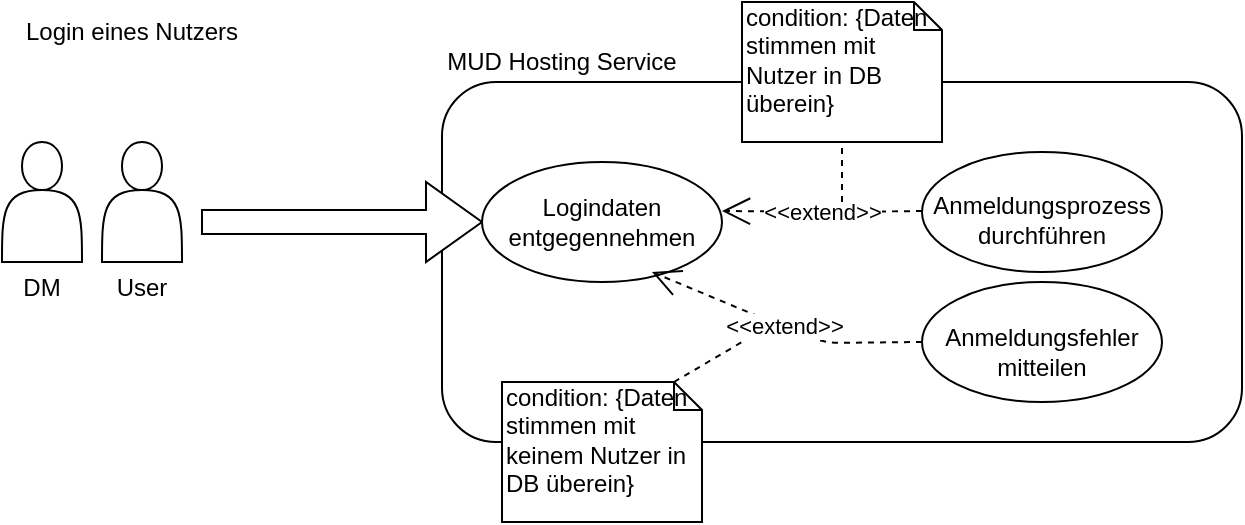 <mxfile version="12.9.5" type="device"><diagram name="Page-1" id="dd472eb7-4b8b-5cd9-a60b-b15522922e76"><mxGraphModel dx="782" dy="432" grid="1" gridSize="10" guides="1" tooltips="1" connect="1" arrows="1" fold="1" page="1" pageScale="1" pageWidth="1100" pageHeight="850" background="#ffffff" math="0" shadow="0"><root><mxCell id="0"/><mxCell id="1" parent="0"/><mxCell id="vd4xnHp-mZfhIF4lwEnJ-7" value="&lt;br&gt;&lt;br&gt;&lt;br&gt;&lt;br&gt;&lt;br&gt;&lt;br&gt;DM" style="shape=actor;whiteSpace=wrap;html=1;" parent="1" vertex="1"><mxGeometry x="90" y="200" width="40" height="60" as="geometry"/></mxCell><mxCell id="vd4xnHp-mZfhIF4lwEnJ-8" value="&lt;br&gt;&lt;br&gt;&lt;br&gt;&lt;br&gt;&lt;br&gt;&lt;br&gt;User" style="shape=actor;whiteSpace=wrap;html=1;" parent="1" vertex="1"><mxGeometry x="140" y="200" width="40" height="60" as="geometry"/></mxCell><mxCell id="SUzBqTEyGLBNT9fE7H9N-16" value="MUD Hosting Service" style="text;html=1;strokeColor=none;fillColor=none;align=center;verticalAlign=middle;whiteSpace=wrap;rounded=0;" vertex="1" parent="1"><mxGeometry x="290" y="150" width="160" height="20" as="geometry"/></mxCell><mxCell id="SUzBqTEyGLBNT9fE7H9N-17" value="" style="rounded=1;whiteSpace=wrap;html=1;" vertex="1" parent="1"><mxGeometry x="310" y="170" width="400" height="180" as="geometry"/></mxCell><mxCell id="SUzBqTEyGLBNT9fE7H9N-1" value="" style="shape=singleArrow;direction=west;whiteSpace=wrap;html=1;rotation=-180;" vertex="1" parent="1"><mxGeometry x="190" y="220" width="140" height="40" as="geometry"/></mxCell><mxCell id="SUzBqTEyGLBNT9fE7H9N-18" value="" style="ellipse;whiteSpace=wrap;html=1;" vertex="1" parent="1"><mxGeometry x="330" y="210" width="120" height="60" as="geometry"/></mxCell><mxCell id="SUzBqTEyGLBNT9fE7H9N-19" value="&lt;div&gt;Logindaten entgegennehmen&lt;/div&gt;" style="text;html=1;strokeColor=none;fillColor=none;align=center;verticalAlign=middle;whiteSpace=wrap;rounded=0;" vertex="1" parent="1"><mxGeometry x="340" y="215" width="100" height="50" as="geometry"/></mxCell><mxCell id="SUzBqTEyGLBNT9fE7H9N-20" value="Login eines Nutzers" style="text;html=1;strokeColor=none;fillColor=none;align=center;verticalAlign=middle;whiteSpace=wrap;rounded=0;" vertex="1" parent="1"><mxGeometry x="90" y="130" width="130" height="30" as="geometry"/></mxCell><mxCell id="SUzBqTEyGLBNT9fE7H9N-23" value="&amp;lt;&amp;lt;extend&amp;gt;&amp;gt;" style="endArrow=open;endSize=12;dashed=1;html=1;" edge="1" parent="1"><mxGeometry width="160" relative="1" as="geometry"><mxPoint x="550" y="234.5" as="sourcePoint"/><mxPoint x="450" y="234.5" as="targetPoint"/><Array as="points"><mxPoint x="510" y="235"/></Array></mxGeometry></mxCell><mxCell id="SUzBqTEyGLBNT9fE7H9N-27" value="condition: {Daten stimmen mit Nutzer in DB überein}" style="shape=note;whiteSpace=wrap;html=1;size=14;verticalAlign=top;align=left;spacingTop=-6;" vertex="1" parent="1"><mxGeometry x="460" y="130" width="100" height="70" as="geometry"/></mxCell><mxCell id="SUzBqTEyGLBNT9fE7H9N-29" value="" style="ellipse;whiteSpace=wrap;html=1;" vertex="1" parent="1"><mxGeometry x="550" y="205" width="120" height="60" as="geometry"/></mxCell><mxCell id="SUzBqTEyGLBNT9fE7H9N-28" value="Anmeldungsprozess durchführen" style="text;html=1;strokeColor=none;fillColor=none;align=center;verticalAlign=middle;whiteSpace=wrap;rounded=0;" vertex="1" parent="1"><mxGeometry x="560" y="214" width="100" height="50" as="geometry"/></mxCell><mxCell id="SUzBqTEyGLBNT9fE7H9N-30" value="" style="endArrow=none;dashed=1;html=1;entryX=0.5;entryY=1;entryDx=0;entryDy=0;entryPerimeter=0;" edge="1" parent="1" target="SUzBqTEyGLBNT9fE7H9N-27"><mxGeometry width="50" height="50" relative="1" as="geometry"><mxPoint x="510" y="230" as="sourcePoint"/><mxPoint x="510" y="240" as="targetPoint"/></mxGeometry></mxCell><mxCell id="SUzBqTEyGLBNT9fE7H9N-32" value="&amp;lt;&amp;lt;extend&amp;gt;&amp;gt;" style="endArrow=open;endSize=12;dashed=1;html=1;entryX=0.75;entryY=1;entryDx=0;entryDy=0;exitX=0;exitY=0.5;exitDx=0;exitDy=0;" edge="1" parent="1" source="SUzBqTEyGLBNT9fE7H9N-34" target="SUzBqTEyGLBNT9fE7H9N-19"><mxGeometry width="160" relative="1" as="geometry"><mxPoint x="540" y="300" as="sourcePoint"/><mxPoint x="440" y="300" as="targetPoint"/><Array as="points"><mxPoint x="500" y="300.5"/></Array></mxGeometry></mxCell><mxCell id="SUzBqTEyGLBNT9fE7H9N-34" value="" style="ellipse;whiteSpace=wrap;html=1;" vertex="1" parent="1"><mxGeometry x="550" y="270" width="120" height="60" as="geometry"/></mxCell><mxCell id="SUzBqTEyGLBNT9fE7H9N-33" value="Anmeldungsfehler mitteilen" style="text;html=1;strokeColor=none;fillColor=none;align=center;verticalAlign=middle;whiteSpace=wrap;rounded=0;" vertex="1" parent="1"><mxGeometry x="560" y="280" width="100" height="50" as="geometry"/></mxCell><mxCell id="SUzBqTEyGLBNT9fE7H9N-35" value="condition: {Daten stimmen mit keinem Nutzer in DB überein}" style="shape=note;whiteSpace=wrap;html=1;size=14;verticalAlign=top;align=left;spacingTop=-6;" vertex="1" parent="1"><mxGeometry x="340" y="320" width="100" height="70" as="geometry"/></mxCell><mxCell id="SUzBqTEyGLBNT9fE7H9N-36" value="" style="endArrow=none;dashed=1;html=1;exitX=0;exitY=0;exitDx=86;exitDy=0;exitPerimeter=0;" edge="1" parent="1" source="SUzBqTEyGLBNT9fE7H9N-35"><mxGeometry width="50" height="50" relative="1" as="geometry"><mxPoint x="470" y="380" as="sourcePoint"/><mxPoint x="460" y="300" as="targetPoint"/></mxGeometry></mxCell></root></mxGraphModel></diagram></mxfile>
